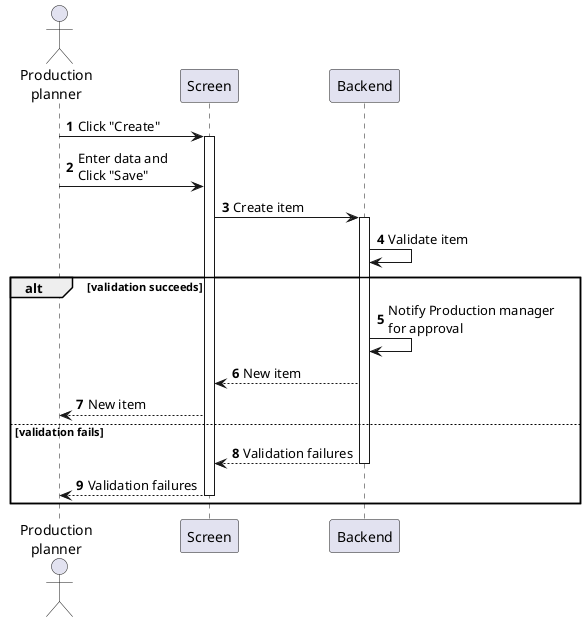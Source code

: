 @startuml production-order-create
autonumber

actor "Production\nplanner" as a
participant Screen as f
participant Backend as b

a -> f : Click "Create"
activate f
a -> f : Enter data and\nClick "Save"
f -> b : Create item
activate b
b -> b : Validate item

alt validation succeeds
    b -> b : Notify Production manager \nfor approval
    b --> f : New item
    f --> a : New item
else validation fails
    return Validation failures
    return Validation failures
end
@enduml